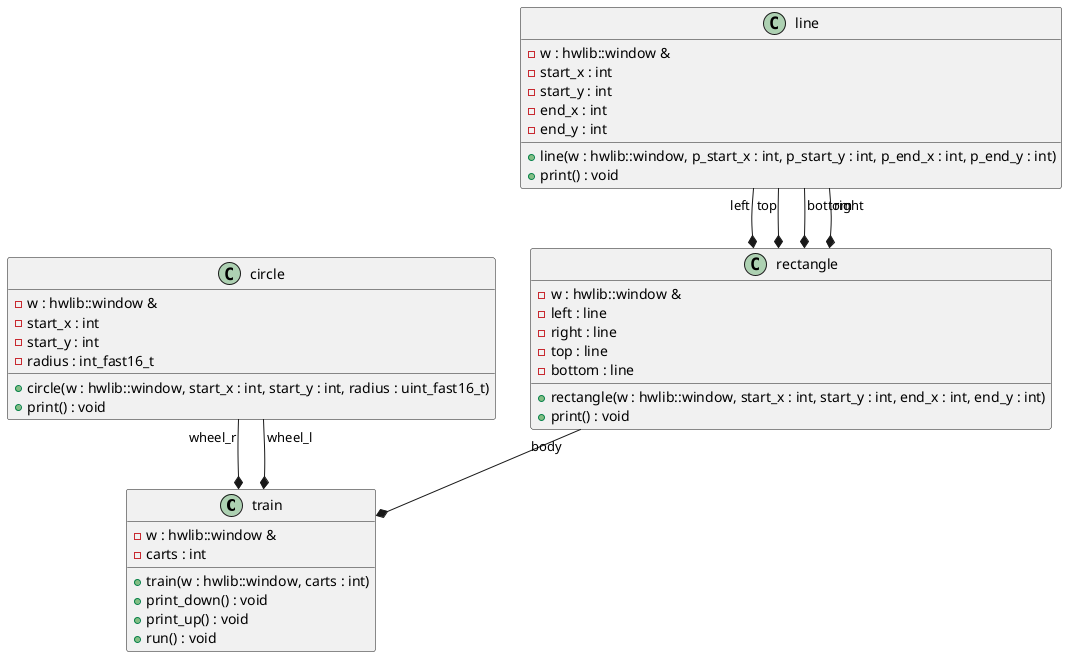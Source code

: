 @startuml

class train {
    - w : hwlib::window &
    - carts : int
    + train(w : hwlib::window, carts : int)
    + print_down() : void
    + print_up() : void
    + run() : void

}

class line {
    - w : hwlib::window &
    - start_x : int
    - start_y : int
    - end_x : int
    - end_y : int
    + line(w : hwlib::window, p_start_x : int, p_start_y : int, p_end_x : int, p_end_y : int) 
    + print() : void
}

class circle {
    - w : hwlib::window &
    - start_x : int
    - start_y : int
    - radius : int_fast16_t
    + circle(w : hwlib::window, start_x : int, start_y : int, radius : uint_fast16_t)
    + print() : void
}

class rectangle {
    - w : hwlib::window &
    - left : line
    - right : line
    - top : line
    - bottom : line
    + rectangle(w : hwlib::window, start_x : int, start_y : int, end_x : int, end_y : int) 
    + print() : void
}

rectangle "body"--* train
circle "wheel_r"--* train 
circle "wheel_l"--* train
line "left"--* rectangle
line "top"--* rectangle
line "bottom"--* rectangle
line "right"--* rectangle

@enduml